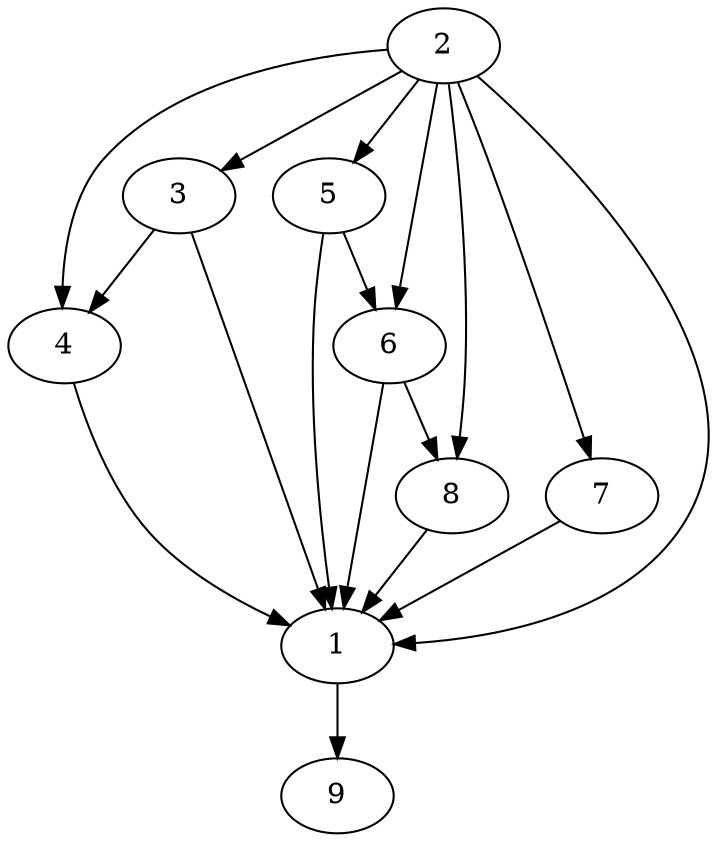 digraph deps {
	2 -> 3;
	2 -> 4;
	2 -> 5;
	2 -> 6;
	2 -> 7;
	2 -> 8;
	2 -> 1;
	3 -> 1;
	4 -> 1;
	5 -> 1;
	6 -> 1;
	7 -> 1;
	8 -> 1;

	3 -> 4;
	5 -> 6;
	6 -> 8;
	1 -> 9;
}
